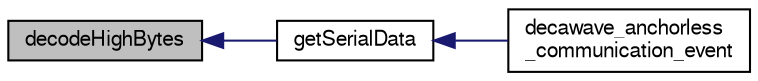 digraph "decodeHighBytes"
{
  edge [fontname="FreeSans",fontsize="10",labelfontname="FreeSans",labelfontsize="10"];
  node [fontname="FreeSans",fontsize="10",shape=record];
  rankdir="LR";
  Node1 [label="decodeHighBytes",height=0.2,width=0.4,color="black", fillcolor="grey75", style="filled", fontcolor="black"];
  Node1 -> Node2 [dir="back",color="midnightblue",fontsize="10",style="solid",fontname="FreeSans"];
  Node2 [label="getSerialData",height=0.2,width=0.4,color="black", fillcolor="white", style="filled",URL="$decawave__anchorless__communication_8c.html#aa7b9dc1ba7e2335a58c97f268e2e5232",tooltip="Function for receiving serial data. "];
  Node2 -> Node3 [dir="back",color="midnightblue",fontsize="10",style="solid",fontname="FreeSans"];
  Node3 [label="decawave_anchorless\l_communication_event",height=0.2,width=0.4,color="black", fillcolor="white", style="filled",URL="$decawave__anchorless__communication_8h.html#ac0c87cb96a37fe93060f28e3dc509568",tooltip="Event function currently checks for serial data and whether an update of states is available for a di..."];
}

